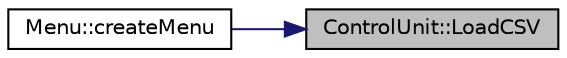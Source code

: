 digraph "ControlUnit::LoadCSV"
{
 // LATEX_PDF_SIZE
  edge [fontname="Helvetica",fontsize="10",labelfontname="Helvetica",labelfontsize="10"];
  node [fontname="Helvetica",fontsize="10",shape=record];
  rankdir="RL";
  Node1 [label="ControlUnit::LoadCSV",height=0.2,width=0.4,color="black", fillcolor="grey75", style="filled", fontcolor="black",tooltip="Loads all the csv files."];
  Node1 -> Node2 [dir="back",color="midnightblue",fontsize="10",style="solid"];
  Node2 [label="Menu::createMenu",height=0.2,width=0.4,color="black", fillcolor="white", style="filled",URL="$class_menu.html#a4cf70fb5ce8bc6bfcad587d74ff644d4",tooltip="Creates the menu."];
}
